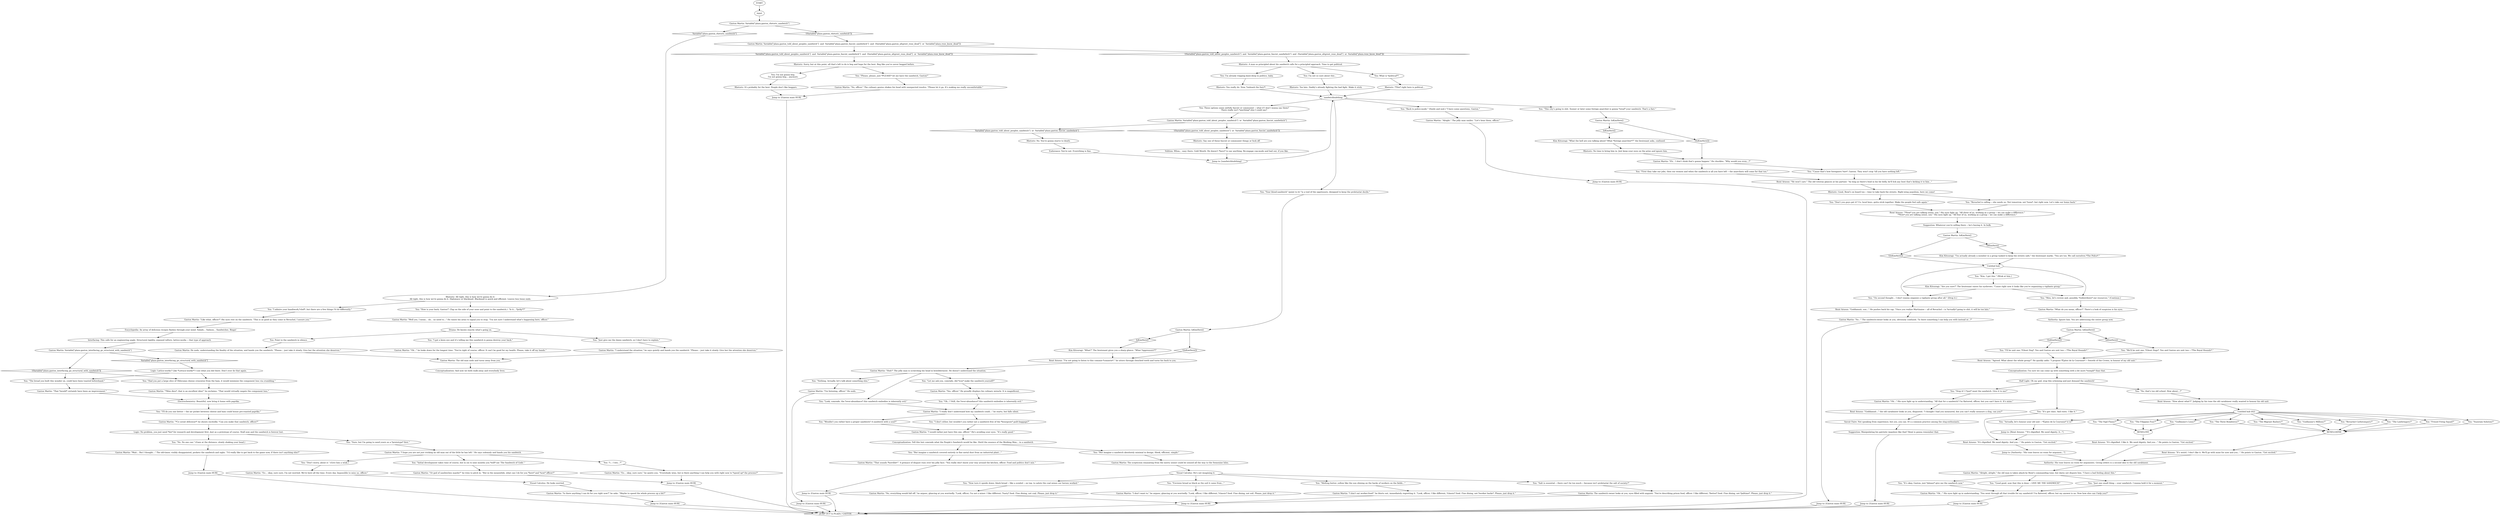 # PLAZA / GASTON SANDWICH WC
# Sandwich orgy
# ==================================================
digraph G {
	  0 [label="START"];
	  1 [label="input"];
	  2 [label="Gaston Martin: The sandwich owner looks at you, eyes filled with anguish. \"You're describing prison food, officer. I like different, *better* food. Fine dining, not *jailtime*. Please, just drop it.\""];
	  3 [label="Savoir Faire: Not speaking from experience, but yes, you can. It's a common practice among the slug-enthusiasts."];
	  4 [label="Jump to: [Gaston main HUB]"];
	  5 [label="Rhetoric: A man so principled about his sandwich calls for a principled approach. Time to get political."];
	  6 [label="You: \"I admire your handiwork,*chéf*, but there are a few things I'd do differently.\""];
	  7 [label="Gaston Martin: \"Well yes, I mean... uh... no need to...\" He raises his arms to signal you to stop. \"I'm not sure I understand what's happening here, officer.\""];
	  8 [label="Gaston Martin: \"Oh...\" he looks down for the longest time. \"You're right of course, officer. It can't be good for my health. Please, take it off my hands.\""];
	  9 [label="You: \"Envision bread as black as the soil it came from...\""];
	  10 [label="You: I'm already tripping knee-deep in politics, baby."];
	  11 [label="Volition: Whoa... easy there, Gold Mouth. He doesn't *have* to say anything. Re-engage cop-mode and bail out, if you like."];
	  12 [label="Rhetoric: No. You're gonna starve to death."];
	  13 [label="You: Point to the sandwich in silence."];
	  14 [label="You: \"No. No one can.\" (Gaze at the distance, slowly shaking your head.)"];
	  15 [label="You: \"But imagine a sandwich covered entirely in fine metal dust from an industrial plant...\""];
	  16 [label="RENELOATHE"];
	  17 [label="Rhetoric: Too late. Daddy's already fighting the bad fight. Make it stick."];
	  18 [label="René Arnoux: \"I'm not going to listen to this commie-*connerie*,\" he utters through clenched teeth and turns his back to you."];
	  19 [label="Gaston Martin: \"I really don't understand how my sandwich could...\" he starts, but falls silent."];
	  20 [label="Jump to: [Gaston main HUB]"];
	  21 [label="Kim Kitsuragi: \"I'm actually already a member in a group tasked to keep the streets safe,\" the lieutenant marks. \"You are too. We call ourselves *The Police*.\""];
	  22 [label="You: \"Good good, now that this is done -- GIVE ME THE SANDWICH!\""];
	  23 [label="Authority: Ignore him. You are addressing the entire group now."];
	  25 [label="You: \"I got a keen eye and it's telling me this sandwich is gonna destroy your back.\""];
	  26 [label="Gaston Martin: \"Ee... okay, sure sure, I'm not worried. We're here all the time. Every day. Impossible to miss us, officer.\""];
	  27 [label="Rhetoric: Say one of these fascist or communist things or fuck off."];
	  28 [label="You: \"Suzerain Solution?\""];
	  29 [label="You: \"The Three Boiadeiros?\""];
	  30 [label="You: \"I... I win...?\""];
	  31 [label="Gaston Martin: \"Ee... okay, sure sure,\" he quiets you. \"Everybody wins, but is there anything I can help you with right now to *speed up* the process?\""];
	  32 [label="Gaston Martin: \"That *would* certainly have been an improvement.\""];
	  33 [label="Gaston Martin: \"I hope you are not just tricking an old man out of the little he has left.\" He says solemnly and hands you his sandwich."];
	  34 [label="You: \"Sure, but I'm going to need yours as a *prototype* first.\""];
	  35 [label="You: \"Look, comrade, the *over-abundance* this sandwich embodies is inherently evil.\""];
	  36 [label="Gaston Martin: \"What do you mean, officer?\" There's a look of suspicion is his eyes."];
	  37 [label="Jump to: [Gaston main HUB]"];
	  38 [label="Rhetoric: No time to bring him in. Just keep your eyes on the prize and ignore him."];
	  39 [label="You: \"Cause that's how foreigners *are*, Gaston. They won't stop 'till you have nothing left.\""];
	  40 [label="Untitled hub"];
	  41 [label="Gaston Martin: \"I'm listening, officer.\" He nods."];
	  42 [label="Jump to: [Gaston main HUB]"];
	  43 [label="You: I'm not so sure about this..."];
	  44 [label="Conceptualization: And now we both walk away and everybody lives."];
	  45 [label="Gaston Martin: \"Like what, officer?\" His eyes rest on the sandwich. \"This is as good as they come in Revachol, I assure you.\""];
	  46 [label="Gaston Martin: \"*Ce serait délicieux*! he shouts excitedly. \"Can you make that sandwich, officer?\""];
	  47 [label="Gaston Martin: \"That sounds *horrible*.\" A grimace of disgust runs over his jolly face. \"You really don't know your way around the kitchen, officer. Food and politics don't mix.\""];
	  48 [label="René Arnoux: \"He won't care.\" The old veteran glances at his partner. \"As long as there's food in his fat belly, he'll lick any boot that's kicking it to him...\""];
	  49 [label="You: \"We'll be unit one, *Ghost Dogs*. You and Gaston are unit two -- *The Royal Hounds*.\""];
	  50 [label="Rhetoric: Sorry, but at this point, all that's left to do is beg and hope for the best. Beg like you've never begged before."];
	  51 [label="You: \"Back to police-mode.\" (Smile and nod.) \"I have some questions, Gaston.\""];
	  52 [label="Gaston Martin: \"No, everything would fall off,\" he argues, glancing at you worriedly. \"Look, officer, I'm not a miner. I like different, *tasty* food. Fine dining, not coal. Please, just drop it.\""];
	  53 [label="René Arnoux: \"It's dignified. I like it. We need dignity. And you...\" He points to Gaston. \"Get excited.\""];
	  54 [label="Logic: No problem, you just need *his* for research and development first. Just as a prototype of course. Stall now and the sandwich is forever lost."];
	  55 [label="You: \"The bread you built this wonder on, could have been toasted beforehand.\""];
	  56 [label="You: \"No, that's too old school. How about...?\""];
	  57 [label="Gaston Martin: \"Eh... I don't think that's gonna happen.\" He chuckles. \"Why would you even...?\""];
	  58 [label="Conceptualization: Tell this lost comrade what the People's Sandwich would be like. Distil the essence of the Working Man... in a sandwich."];
	  59 [label="Authority: His tone leaves no room for arguments. Giving orders is a second skin to the old carabineer."];
	  60 [label="Gaston Martin: \"I don't want to,\" he argues, glancing at you worriedly. \"Look, officer, I like different, *classic* food. Fine dining, not soil. Please, just drop it.\""];
	  61 [label="You: \"Men, let's review and, possibly, *redistribute* our resources.\" (Continue.)"];
	  62 [label="Gaston Martin: \"Alright.\" The jolly man smiles. \"Let's hear them, officer.\""];
	  63 [label="You: \"The Migrant Bashers?\""];
	  64 [label="You: What is *political*?"];
	  65 [label="Gaston Martin: \"Huh?\" The jolly man is scratching his head in bewilderment. He doesn't understand the situation."];
	  66 [label="Endurance: You're not. Everything is fine."];
	  67 [label="Gaston Martin: IsKimHere()"];
	  68 [label="IsKimHere()", shape=diamond];
	  69 [label="!(IsKimHere())", shape=diamond];
	  70 [label="You: \"Guillaume's Millions?\""];
	  71 [label="You: \"I'll do you one better -- the air pocket between cheese and ham could house pre-roasted paprika.\""];
	  72 [label="Rhetoric: All right, this is how we're gonna do it:\nAll right, this is how we're gonna do it. Diplomacy or blackmail. Blackmail is quick and efficient. Leaves less loose ends."];
	  73 [label="You: \"Revachol Curbstompers?\""];
	  74 [label="You: \"Now turn it upside down, black bread -- like a symbol -- on top, to salute the coal mines our heroes worked.\""];
	  75 [label="You: \"Revachol is calling -- she needs us. Not tomorrow, not *soon*, but right now. Let's take our home back.\""];
	  76 [label="You: \"On second thought... I don't wanna organize a vigilante group after all.\" (Drop it.)"];
	  77 [label="You: \"Initial development takes time of course, but in six to nine months you *will* eat 'The Sandwich of Gods'.\""];
	  78 [label="Gaston Martin: \"I understand the situation,\" he says quietly and hands you the sandwich. \"Please... just take it slowly. Give her the attention she deserves.\""];
	  79 [label="You: \"Don't worry, about it.\" (Give him a wink.)"];
	  80 [label="You: \"This city's going to shit. Sooner or later some foreign anarchist is gonna *steal* your sandwich. That's a fact.\""];
	  81 [label="Gaston Martin: \"Yes, officer.\" He proudly displays his culinary miracle. It is magnificent."];
	  82 [label="Jump to: [Gaston main HUB]"];
	  83 [label="Gaston Martin: Variable[\"plaza.gaston_told_about_peoples_sandwich\"]  or  Variable[\"plaza.gaston_fascist_sandwhich\"]"];
	  84 [label="Variable[\"plaza.gaston_told_about_peoples_sandwich\"]  or  Variable[\"plaza.gaston_fascist_sandwhich\"]", shape=diamond];
	  85 [label="!(Variable[\"plaza.gaston_told_about_peoples_sandwich\"]  or  Variable[\"plaza.gaston_fascist_sandwhich\"])", shape=diamond];
	  86 [label="Gaston Martin: \"So...\" The sandwich-owner looks at you, obviously confused. \"Is there something I can help you with instead or...?\""];
	  87 [label="Jump to: [Gaston main HUB]"];
	  88 [label="René Arnoux: \"It's weird. I don't like it. We'll go with mine for now and you...\" He points to Gaston. \"Get excited.\""];
	  89 [label="You: \"Nothing. Actually, let's talk about something else.\""];
	  90 [label="You: \"Stop it! I *just* want the sandwich. Give it to me!\""];
	  91 [label="Jump to: [Gaston main HUB]"];
	  92 [label="Gaston Martin: Variable[\"plaza.gaston_rhetoric_sandwich\"]"];
	  93 [label="Variable[\"plaza.gaston_rhetoric_sandwich\"]", shape=diamond];
	  94 [label="!(Variable[\"plaza.gaston_rhetoric_sandwich\"])", shape=diamond];
	  95 [label="Gaston Martin: \"Wait... But I thought...\" The old-timer, visibly disappointed, pockets the sandwich and sighs. \"I'd really like to get back to the game now, if there isn't anything else?\""];
	  96 [label="Gaston Martin: IsKimHere()"];
	  97 [label="IsKimHere()", shape=diamond];
	  98 [label="!(IsKimHere())", shape=diamond];
	  99 [label="Jump to: [Gaston main HUB]"];
	  100 [label="You: I'm not gonna beg.\nI'm not gonna beg... anymore."];
	  101 [label="Visual Calculus: He's not imagining it."];
	  102 [label="Gaston Martin: \"Alright, alright,\" the old man is taken aback by René's commanding tone, but dares not dispute him. \"I have a bad feeling about this.\""];
	  103 [label="You: \"Just one small thing -- your sandwich. I wanna hold it for a moment.\""];
	  104 [label="Visual Calculus: He looks worried."];
	  105 [label="You: \"Just give me the damn sandwich, so I don't have to explain.\""];
	  106 [label="You: \"How is your back, Gaston?\" (Tap on the side of your nose and point to the sandwich.)  \"Is it... *jerky*?\""];
	  107 [label="Gaston Martin: \"*Mon dieu*, that is an excellent idea!\" he exclaims. \"That would virtually negate the component loss.\""];
	  108 [label="You: \"The Lawbringers?\""];
	  109 [label="René Arnoux: \"How about what?!\" Judging by his tone the old carabineer really wanted to honour his old unit."];
	  110 [label="You: \"It's got class. And roots. I like it.\""];
	  111 [label="You: These options seem awfully fascist or communist -- what if I don't wanna say them?\nThere really isn't *anything* else I could say?"];
	  112 [label="You: \"I don't either, but wouldn't you rather eat a sandwich free of the *bourgeois* guilt-baggage?\""];
	  113 [label="You: \"Melting butter, yellow like the sun shining on the backs of workers on the fields...\""];
	  114 [label="Gaston Martin: IsKimHere()"];
	  115 [label="IsKimHere()", shape=diamond];
	  116 [label="!(IsKimHere())", shape=diamond];
	  117 [label="René Arnoux: \"Goddamnit, son...\" He pushes back his cap. \"Once you realize Martinaise -- all of Revachol -- is *actually* going to shit, it will be too late.\""];
	  118 [label="You: \"Actually, let's honour your old unit -- *Épées de la Couronne* it is!\""];
	  119 [label="Interfacing: This calls for an engineering angle. Structural rigidity, exposed rafters, lattice-works -- that type of approach."];
	  120 [label="Gaston Martin: Variable[\"plaza.gaston_interfacing_go_structural_with_sandwich\"]"];
	  121 [label="Variable[\"plaza.gaston_interfacing_go_structural_with_sandwich\"]", shape=diamond];
	  122 [label="!(Variable[\"plaza.gaston_interfacing_go_structural_with_sandwich\"])", shape=diamond];
	  123 [label="Logic: Lattice-works? Like *Lettuce-works*? I see what you did there. Don't ever do that again."];
	  124 [label="René Arnoux: \"It's dignified. We need dignity. And you...\" He points to Gaston. \"Get excited.\""];
	  125 [label="You: \"I'll be unit one, *Ghost Dog*. You and Gaston are unit two -- *The Royal Hounds*.\""];
	  126 [label="You: \"Wouldn't you rather have a proper sandwich? A sandwich with a soul?\""];
	  127 [label="Kim Kitsuragi: \"What the hell are you talking about? What *foreign anarchist*?\" the lieutenant asks, confused."];
	  128 [label="Suggestion: Manipulating his patriotic impulses like that? René is gonna remember that."];
	  129 [label="Jump to: [Gaston main HUB]"];
	  130 [label="Drama: He knows exactly what's going on."];
	  131 [label="Encyclopedia: An array of delicious recipes flashes through your mind. Salads... Salmon... Sandwiches. Bingo!"];
	  132 [label="You: \"Salt is essential -- there can't be too much -- because isn't proletariat the salt of society?\""];
	  133 [label="You: \"Let me ask you, comrade, did *you* make the sandwich yourself?\""];
	  134 [label="Gaston Martin: Variable[\"plaza.gaston_told_about_peoples_sandwich\"]  and  Variable[\"plaza.gaston_fascist_sandwhich\"]  and  (Variable[\"plaza.gaston_altgreet_rene_dead\"]  or  Variable[\"plaza.rene_know_dead\"])"];
	  135 [label="Variable[\"plaza.gaston_told_about_peoples_sandwich\"]  and  Variable[\"plaza.gaston_fascist_sandwhich\"]  and  (Variable[\"plaza.gaston_altgreet_rene_dead\"]  or  Variable[\"plaza.rene_know_dead\"])", shape=diamond];
	  136 [label="!(Variable[\"plaza.gaston_told_about_peoples_sandwich\"]  and  Variable[\"plaza.gaston_fascist_sandwhich\"]  and  (Variable[\"plaza.gaston_altgreet_rene_dead\"]  or  Variable[\"plaza.rene_know_dead\"]))", shape=diamond];
	  137 [label="Gaston Martin: \"No, officer.\" The culinary genius shakes his head with unexpected resolve. \"Please let it go, It's making me really uncomfortable.\""];
	  138 [label="Rhetoric: Good, René's on board too -- time to take back the streets. Right-wing populism, here we come!"];
	  139 [label="Suggestion: Whatever you're selling there -- he's buying it. In bulk."];
	  140 [label="You: \"Kim, I got this.\" (Wink at him.)"];
	  141 [label="RENELOVE"];
	  142 [label="Rhetoric: *This* right here is political..."];
	  143 [label="You: \"The Filippian Four?\""];
	  144 [label="Jump to: [sandwichhubthing]"];
	  145 [label="You: \"Frissel Firing Squad?\""];
	  146 [label="You: \"It's okay, Gaston, just *please* give me the sandwich now.\""];
	  147 [label="Electrochemistry: Beautiful, now bring it home with paprika."];
	  148 [label="Gaston Martin: \"Or god of sandwiches maybe?\" he tries to pitch in. \"But in the meanwhile, what can I do for you *here* and *now* officer?\""];
	  149 [label="Gaston Martin: \"Is there anything I can do for you right now?\" he asks. \"Maybe to speed the whole process up a bit?\""];
	  150 [label="Gaston Martin: The old man nods and turns away from you."];
	  151 [label="You: \"Your blood-sandwich\" (point to it) \"is a tool of the oppressors, designed to keep the proletariat docile.\""];
	  152 [label="Gaston Martin: The scepticism emanating from the merry senior could be sensed all the way to the Semenine Isles."];
	  153 [label="Gaston Martin: \"I don't eat worker-food!\" he blurts out, immediately regretting it. \"Look, officer, I like different, *classic* food. Fine dining, not *worker backs*. Please, just drop it.\""];
	  154 [label="Gaston Martin: \"Oh...\" His eyes light up in understanding. \"All that for a sandwich? I'm flattered, officer, but you can't have it. It's mine.\""];
	  155 [label="Jump to: [Gaston main HUB]"];
	  156 [label="You: \"Had you put a large slice of Olduvaian cheese crosswise from the ham, it would minimize the component loss via crumbling.\""];
	  157 [label="You: \"The Vigil Flame?\""];
	  158 [label="René Arnoux: \"*Now* you are talking sense, son.\" His eyes light up. \"All three of us, working as a group -- we can make a difference.\"\n\"*Now* you are talking sense, son.\" His eyes light up. \"All four of us, working as a group -- we can make a difference.\""];
	  159 [label="Gaston Martin: IsKimHere()"];
	  160 [label="IsKimHere()", shape=diamond];
	  161 [label="!(IsKimHere())", shape=diamond];
	  162 [label="Jump to: [Gaston main HUB]"];
	  163 [label="Kim Kitsuragi: \"Are you sure?\" The lieutenant raises his eyebrows. \"Cause right now it looks like you're organizing a vigilante group.\""];
	  164 [label="Untitled hub (02)"];
	  165 [label="Jump to: [René Arnoux: \"\"It's dignified. We need dignity. A...\"]"];
	  166 [label="You: \"Oh...? Still, the *over-abundance* this sandwich embodies is inherently evil.\""];
	  167 [label="Conceptualization: I'm sure we can come up with something with a bit more *oomph* than that."];
	  168 [label="You: \"First they take our jobs, then our women and when the sandwich is all you have left -- the anarchists will come for that too.\""];
	  169 [label="You: \"But imagine a sandwich absolutely minimal in design. Sleek, efficient, simple.\""];
	  170 [label="You: \"Don't you guys get it? Us, local boys, gotta stick together. Make the people feel safe again.\""];
	  171 [label="Rhetoric: It's probably for the best. People don't like beggars."];
	  172 [label="Kim Kitsuragi: \"What?\" The lieutenant gives you a sharp glance. \"What *oppressors*?\""];
	  173 [label="Jump to: [Authority: \"His tone leaves no room for argumen...\"]"];
	  174 [label="Gaston Martin: \"Oh...\" His eyes light up in understanding. \"You went through all that trouble for my sandwich? I'm flattered, officer, but my answer is no. Now how else can I help you?\""];
	  175 [label="Half Light: Oh my god, stop this scheming and just demand the sandwich!"];
	  176 [label="René Arnoux: \"Goddamnit...\" the old carabineer looks at you, disgusted. \"I thought I had you measured, but you can't really measure a slug, can you?\""];
	  177 [label="Gaston Martin: He nods, understanding the finality of the situation, and hands you the sandwich. \"Please... just take it slowly. Give her the attention she deserves.\""];
	  178 [label="sandwichhubthing"];
	  179 [label="Rhetoric: You really do. Now, *unleash the fury*!"];
	  180 [label="René Arnoux: \"Agreed. What about the whole group?\" He quickly adds: \"I propose *Épées de la Couronne* -- Swords of the Crown, in honour of my old unit.\""];
	  181 [label="You: \"Guillaume's Lions?\""];
	  182 [label="Gaston Martin: \"I would rather just have this one, officer.\" He's avoiding your eyes. \"It's really good.\""];
	  183 [label="You: \"Please, please, just *PLEASE* let me have the sandwich, Gaston!\""];
	  5870038 [label="JUMP OUT to PLAZA / GASTON", shape=diamond];
	  0 -> 1
	  1 -> 92
	  2 -> 20
	  3 -> 128
	  4 -> 5870038
	  5 -> 64
	  5 -> 10
	  5 -> 43
	  6 -> 45
	  7 -> 130
	  8 -> 150
	  9 -> 60
	  10 -> 179
	  11 -> 144
	  12 -> 66
	  13 -> 177
	  14 -> 95
	  15 -> 47
	  16 -> 88
	  17 -> 178
	  18 -> 65
	  19 -> 112
	  19 -> 126
	  20 -> 5870038
	  21 -> 40
	  22 -> 174
	  23 -> 96
	  25 -> 8
	  26 -> 104
	  27 -> 11
	  28 -> 16
	  29 -> 16
	  30 -> 31
	  31 -> 91
	  32 -> 147
	  33 -> 77
	  33 -> 30
	  33 -> 79
	  34 -> 33
	  35 -> 19
	  36 -> 23
	  37 -> 5870038
	  38 -> 57
	  39 -> 48
	  40 -> 140
	  40 -> 61
	  40 -> 76
	  41 -> 42
	  42 -> 5870038
	  43 -> 17
	  45 -> 131
	  46 -> 54
	  47 -> 162
	  48 -> 138
	  49 -> 180
	  50 -> 100
	  50 -> 183
	  51 -> 62
	  52 -> 20
	  53 -> 59
	  54 -> 34
	  54 -> 14
	  55 -> 32
	  56 -> 109
	  57 -> 168
	  57 -> 39
	  58 -> 169
	  58 -> 15
	  59 -> 102
	  60 -> 20
	  61 -> 36
	  62 -> 82
	  63 -> 16
	  64 -> 142
	  65 -> 89
	  65 -> 35
	  65 -> 133
	  66 -> 144
	  67 -> 68
	  67 -> 69
	  68 -> 21
	  69 -> 40
	  70 -> 16
	  71 -> 46
	  72 -> 106
	  72 -> 6
	  73 -> 16
	  74 -> 52
	  75 -> 158
	  76 -> 117
	  77 -> 148
	  78 -> 150
	  79 -> 26
	  80 -> 114
	  81 -> 166
	  82 -> 5870038
	  83 -> 84
	  83 -> 85
	  84 -> 12
	  85 -> 27
	  86 -> 87
	  87 -> 5870038
	  88 -> 59
	  89 -> 41
	  90 -> 154
	  91 -> 5870038
	  92 -> 93
	  92 -> 94
	  93 -> 72
	  94 -> 134
	  95 -> 4
	  96 -> 97
	  96 -> 98
	  97 -> 49
	  98 -> 125
	  99 -> 5870038
	  100 -> 171
	  101 -> 9
	  101 -> 74
	  101 -> 132
	  101 -> 113
	  102 -> 146
	  102 -> 22
	  102 -> 103
	  103 -> 174
	  104 -> 149
	  105 -> 78
	  106 -> 7
	  107 -> 147
	  108 -> 16
	  109 -> 164
	  110 -> 124
	  111 -> 83
	  112 -> 182
	  113 -> 153
	  114 -> 115
	  114 -> 116
	  115 -> 127
	  116 -> 57
	  117 -> 86
	  118 -> 165
	  119 -> 120
	  120 -> 121
	  120 -> 122
	  121 -> 123
	  122 -> 156
	  122 -> 55
	  123 -> 156
	  123 -> 55
	  124 -> 173
	  125 -> 180
	  126 -> 182
	  127 -> 38
	  128 -> 155
	  129 -> 5870038
	  130 -> 25
	  130 -> 13
	  130 -> 105
	  131 -> 119
	  132 -> 2
	  133 -> 81
	  134 -> 136
	  134 -> 135
	  135 -> 50
	  136 -> 5
	  137 -> 37
	  138 -> 170
	  138 -> 75
	  139 -> 67
	  140 -> 163
	  141 -> 53
	  142 -> 178
	  143 -> 141
	  144 -> 178
	  145 -> 16
	  146 -> 174
	  147 -> 71
	  148 -> 91
	  149 -> 129
	  150 -> 44
	  151 -> 159
	  152 -> 101
	  153 -> 20
	  154 -> 176
	  155 -> 5870038
	  156 -> 107
	  157 -> 141
	  158 -> 139
	  159 -> 160
	  159 -> 161
	  160 -> 172
	  161 -> 18
	  162 -> 5870038
	  163 -> 76
	  163 -> 61
	  164 -> 70
	  164 -> 73
	  164 -> 108
	  164 -> 143
	  164 -> 145
	  164 -> 181
	  164 -> 157
	  164 -> 118
	  164 -> 28
	  164 -> 29
	  164 -> 63
	  165 -> 124
	  166 -> 19
	  167 -> 175
	  168 -> 48
	  169 -> 152
	  170 -> 158
	  171 -> 37
	  172 -> 18
	  173 -> 59
	  174 -> 99
	  175 -> 56
	  175 -> 90
	  175 -> 110
	  176 -> 3
	  177 -> 150
	  178 -> 80
	  178 -> 51
	  178 -> 111
	  178 -> 151
	  179 -> 178
	  180 -> 167
	  181 -> 141
	  182 -> 58
	  183 -> 137
}

